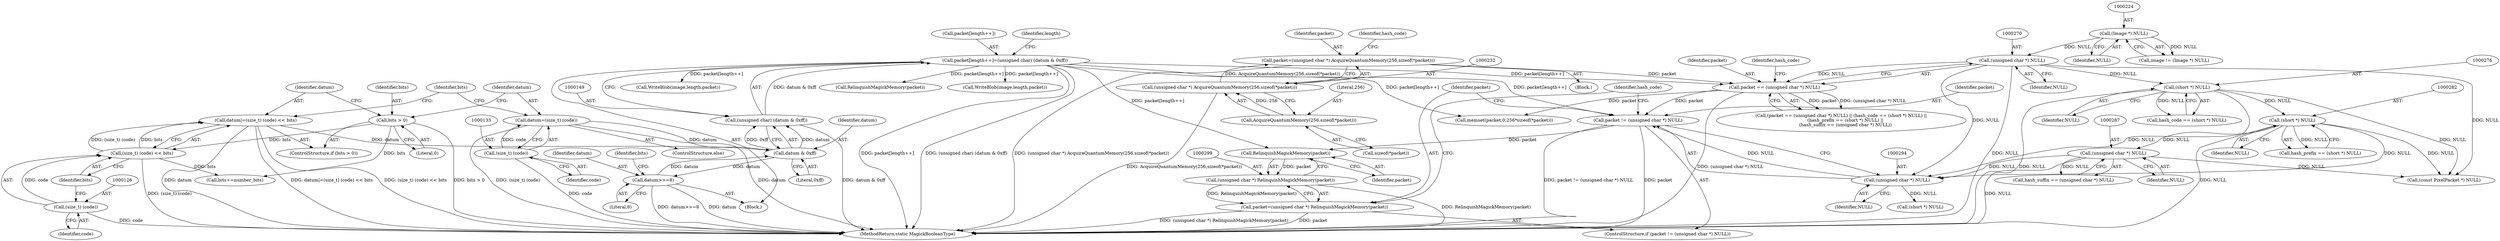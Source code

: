 digraph "0_ImageMagick6_19651f3db63fa1511ed83a348c4c82fa553f8d01@pointer" {
"1000291" [label="(Call,packet != (unsigned char *) NULL)"];
"1000267" [label="(Call,packet == (unsigned char *) NULL)"];
"1000143" [label="(Call,packet[length++]=(unsigned char) (datum & 0xff))"];
"1000148" [label="(Call,(unsigned char) (datum & 0xff))"];
"1000150" [label="(Call,datum & 0xff)"];
"1000122" [label="(Call,datum|=(size_t) (code) << bits)"];
"1000124" [label="(Call,(size_t) (code) << bits)"];
"1000125" [label="(Call,(size_t) (code))"];
"1000119" [label="(Call,bits > 0)"];
"1000174" [label="(Call,datum>>=8)"];
"1000130" [label="(Call,datum=(size_t) (code))"];
"1000132" [label="(Call,(size_t) (code))"];
"1000229" [label="(Call,packet=(unsigned char *) AcquireQuantumMemory(256,sizeof(*packet)))"];
"1000231" [label="(Call,(unsigned char *) AcquireQuantumMemory(256,sizeof(*packet)))"];
"1000233" [label="(Call,AcquireQuantumMemory(256,sizeof(*packet)))"];
"1000269" [label="(Call,(unsigned char *) NULL)"];
"1000223" [label="(Call,(Image *) NULL)"];
"1000293" [label="(Call,(unsigned char *) NULL)"];
"1000281" [label="(Call,(short *) NULL)"];
"1000275" [label="(Call,(short *) NULL)"];
"1000286" [label="(Call,(unsigned char *) NULL)"];
"1000300" [label="(Call,RelinquishMagickMemory(packet))"];
"1000298" [label="(Call,(unsigned char *) RelinquishMagickMemory(packet))"];
"1000296" [label="(Call,packet=(unsigned char *) RelinquishMagickMemory(packet))"];
"1000143" [label="(Call,packet[length++]=(unsigned char) (datum & 0xff))"];
"1000116" [label="(Block,)"];
"1000124" [label="(Call,(size_t) (code) << bits)"];
"1000857" [label="(MethodReturn,static MagickBooleanType)"];
"1000267" [label="(Call,packet == (unsigned char *) NULL)"];
"1000827" [label="(Call,WriteBlob(image,length,packet))"];
"1000283" [label="(Identifier,NULL)"];
"1000288" [label="(Identifier,NULL)"];
"1000239" [label="(Identifier,hash_code)"];
"1000275" [label="(Call,(short *) NULL)"];
"1000128" [label="(Identifier,bits)"];
"1000279" [label="(Call,hash_prefix == (short *) NULL)"];
"1000291" [label="(Call,packet != (unsigned char *) NULL)"];
"1000150" [label="(Call,datum & 0xff)"];
"1000277" [label="(Identifier,NULL)"];
"1000134" [label="(Identifier,code)"];
"1000118" [label="(ControlStructure,if (bits > 0))"];
"1000123" [label="(Identifier,datum)"];
"1000295" [label="(Identifier,NULL)"];
"1000342" [label="(Call,memset(packet,0,256*sizeof(*packet)))"];
"1000286" [label="(Call,(unsigned char *) NULL)"];
"1000296" [label="(Call,packet=(unsigned char *) RelinquishMagickMemory(packet))"];
"1000155" [label="(Identifier,length)"];
"1000152" [label="(Literal,0xff)"];
"1000125" [label="(Call,(size_t) (code))"];
"1000119" [label="(Call,bits > 0)"];
"1000174" [label="(Call,datum>>=8)"];
"1000230" [label="(Identifier,packet)"];
"1000292" [label="(Identifier,packet)"];
"1000142" [label="(Block,)"];
"1000120" [label="(Identifier,bits)"];
"1000269" [label="(Call,(unsigned char *) NULL)"];
"1000266" [label="(Call,(packet == (unsigned char *) NULL) || (hash_code == (short *) NULL) ||\n      (hash_prefix == (short *) NULL) ||\n      (hash_suffix == (unsigned char *) NULL))"];
"1000129" [label="(ControlStructure,else)"];
"1000234" [label="(Literal,256)"];
"1000127" [label="(Identifier,code)"];
"1000144" [label="(Call,packet[length++])"];
"1000229" [label="(Call,packet=(unsigned char *) AcquireQuantumMemory(256,sizeof(*packet)))"];
"1000130" [label="(Call,datum=(size_t) (code))"];
"1000178" [label="(Identifier,bits)"];
"1000281" [label="(Call,(short *) NULL)"];
"1000176" [label="(Literal,8)"];
"1000233" [label="(Call,AcquireQuantumMemory(256,sizeof(*packet)))"];
"1000301" [label="(Identifier,packet)"];
"1000135" [label="(Call,bits+=number_bits)"];
"1000290" [label="(ControlStructure,if (packet != (unsigned char *) NULL))"];
"1000121" [label="(Literal,0)"];
"1000273" [label="(Call,hash_code == (short *) NULL)"];
"1000235" [label="(Call,sizeof(*packet))"];
"1000231" [label="(Call,(unsigned char *) AcquireQuantumMemory(256,sizeof(*packet)))"];
"1000221" [label="(Call,image != (Image *) NULL)"];
"1000284" [label="(Call,hash_suffix == (unsigned char *) NULL)"];
"1000175" [label="(Identifier,datum)"];
"1000298" [label="(Call,(unsigned char *) RelinquishMagickMemory(packet))"];
"1000148" [label="(Call,(unsigned char) (datum & 0xff))"];
"1000271" [label="(Identifier,NULL)"];
"1000297" [label="(Identifier,packet)"];
"1000300" [label="(Call,RelinquishMagickMemory(packet))"];
"1000293" [label="(Call,(unsigned char *) NULL)"];
"1000132" [label="(Call,(size_t) (code))"];
"1000304" [label="(Identifier,hash_code)"];
"1000268" [label="(Identifier,packet)"];
"1000853" [label="(Call,RelinquishMagickMemory(packet))"];
"1000122" [label="(Call,datum|=(size_t) (code) << bits)"];
"1000223" [label="(Call,(Image *) NULL)"];
"1000225" [label="(Identifier,NULL)"];
"1000305" [label="(Call,(short *) NULL)"];
"1000131" [label="(Identifier,datum)"];
"1000167" [label="(Call,WriteBlob(image,length,packet))"];
"1000151" [label="(Identifier,datum)"];
"1000274" [label="(Identifier,hash_code)"];
"1000460" [label="(Call,(const PixelPacket *) NULL)"];
"1000136" [label="(Identifier,bits)"];
"1000291" -> "1000290"  [label="AST: "];
"1000291" -> "1000293"  [label="CFG: "];
"1000292" -> "1000291"  [label="AST: "];
"1000293" -> "1000291"  [label="AST: "];
"1000297" -> "1000291"  [label="CFG: "];
"1000304" -> "1000291"  [label="CFG: "];
"1000291" -> "1000857"  [label="DDG: packet != (unsigned char *) NULL"];
"1000291" -> "1000857"  [label="DDG: packet"];
"1000267" -> "1000291"  [label="DDG: packet"];
"1000143" -> "1000291"  [label="DDG: packet[length++]"];
"1000293" -> "1000291"  [label="DDG: NULL"];
"1000291" -> "1000300"  [label="DDG: packet"];
"1000267" -> "1000266"  [label="AST: "];
"1000267" -> "1000269"  [label="CFG: "];
"1000268" -> "1000267"  [label="AST: "];
"1000269" -> "1000267"  [label="AST: "];
"1000274" -> "1000267"  [label="CFG: "];
"1000266" -> "1000267"  [label="CFG: "];
"1000267" -> "1000857"  [label="DDG: (unsigned char *) NULL"];
"1000267" -> "1000266"  [label="DDG: packet"];
"1000267" -> "1000266"  [label="DDG: (unsigned char *) NULL"];
"1000143" -> "1000267"  [label="DDG: packet[length++]"];
"1000229" -> "1000267"  [label="DDG: packet"];
"1000269" -> "1000267"  [label="DDG: NULL"];
"1000267" -> "1000342"  [label="DDG: packet"];
"1000143" -> "1000142"  [label="AST: "];
"1000143" -> "1000148"  [label="CFG: "];
"1000144" -> "1000143"  [label="AST: "];
"1000148" -> "1000143"  [label="AST: "];
"1000155" -> "1000143"  [label="CFG: "];
"1000143" -> "1000857"  [label="DDG: packet[length++]"];
"1000143" -> "1000857"  [label="DDG: (unsigned char) (datum & 0xff)"];
"1000148" -> "1000143"  [label="DDG: datum & 0xff"];
"1000143" -> "1000167"  [label="DDG: packet[length++]"];
"1000143" -> "1000300"  [label="DDG: packet[length++]"];
"1000143" -> "1000342"  [label="DDG: packet[length++]"];
"1000143" -> "1000827"  [label="DDG: packet[length++]"];
"1000143" -> "1000853"  [label="DDG: packet[length++]"];
"1000148" -> "1000150"  [label="CFG: "];
"1000149" -> "1000148"  [label="AST: "];
"1000150" -> "1000148"  [label="AST: "];
"1000148" -> "1000857"  [label="DDG: datum & 0xff"];
"1000150" -> "1000148"  [label="DDG: datum"];
"1000150" -> "1000148"  [label="DDG: 0xff"];
"1000150" -> "1000152"  [label="CFG: "];
"1000151" -> "1000150"  [label="AST: "];
"1000152" -> "1000150"  [label="AST: "];
"1000122" -> "1000150"  [label="DDG: datum"];
"1000174" -> "1000150"  [label="DDG: datum"];
"1000130" -> "1000150"  [label="DDG: datum"];
"1000150" -> "1000174"  [label="DDG: datum"];
"1000122" -> "1000118"  [label="AST: "];
"1000122" -> "1000124"  [label="CFG: "];
"1000123" -> "1000122"  [label="AST: "];
"1000124" -> "1000122"  [label="AST: "];
"1000136" -> "1000122"  [label="CFG: "];
"1000122" -> "1000857"  [label="DDG: datum"];
"1000122" -> "1000857"  [label="DDG: datum|=(size_t) (code) << bits"];
"1000122" -> "1000857"  [label="DDG: (size_t) (code) << bits"];
"1000124" -> "1000122"  [label="DDG: (size_t) (code)"];
"1000124" -> "1000122"  [label="DDG: bits"];
"1000124" -> "1000128"  [label="CFG: "];
"1000125" -> "1000124"  [label="AST: "];
"1000128" -> "1000124"  [label="AST: "];
"1000124" -> "1000857"  [label="DDG: (size_t) (code)"];
"1000125" -> "1000124"  [label="DDG: code"];
"1000119" -> "1000124"  [label="DDG: bits"];
"1000124" -> "1000135"  [label="DDG: bits"];
"1000125" -> "1000127"  [label="CFG: "];
"1000126" -> "1000125"  [label="AST: "];
"1000127" -> "1000125"  [label="AST: "];
"1000128" -> "1000125"  [label="CFG: "];
"1000125" -> "1000857"  [label="DDG: code"];
"1000119" -> "1000118"  [label="AST: "];
"1000119" -> "1000121"  [label="CFG: "];
"1000120" -> "1000119"  [label="AST: "];
"1000121" -> "1000119"  [label="AST: "];
"1000123" -> "1000119"  [label="CFG: "];
"1000131" -> "1000119"  [label="CFG: "];
"1000119" -> "1000857"  [label="DDG: bits > 0"];
"1000119" -> "1000135"  [label="DDG: bits"];
"1000174" -> "1000142"  [label="AST: "];
"1000174" -> "1000176"  [label="CFG: "];
"1000175" -> "1000174"  [label="AST: "];
"1000176" -> "1000174"  [label="AST: "];
"1000178" -> "1000174"  [label="CFG: "];
"1000174" -> "1000857"  [label="DDG: datum>>=8"];
"1000174" -> "1000857"  [label="DDG: datum"];
"1000130" -> "1000129"  [label="AST: "];
"1000130" -> "1000132"  [label="CFG: "];
"1000131" -> "1000130"  [label="AST: "];
"1000132" -> "1000130"  [label="AST: "];
"1000136" -> "1000130"  [label="CFG: "];
"1000130" -> "1000857"  [label="DDG: (size_t) (code)"];
"1000130" -> "1000857"  [label="DDG: datum"];
"1000132" -> "1000130"  [label="DDG: code"];
"1000132" -> "1000134"  [label="CFG: "];
"1000133" -> "1000132"  [label="AST: "];
"1000134" -> "1000132"  [label="AST: "];
"1000132" -> "1000857"  [label="DDG: code"];
"1000229" -> "1000116"  [label="AST: "];
"1000229" -> "1000231"  [label="CFG: "];
"1000230" -> "1000229"  [label="AST: "];
"1000231" -> "1000229"  [label="AST: "];
"1000239" -> "1000229"  [label="CFG: "];
"1000229" -> "1000857"  [label="DDG: (unsigned char *) AcquireQuantumMemory(256,sizeof(*packet))"];
"1000231" -> "1000229"  [label="DDG: AcquireQuantumMemory(256,sizeof(*packet))"];
"1000231" -> "1000233"  [label="CFG: "];
"1000232" -> "1000231"  [label="AST: "];
"1000233" -> "1000231"  [label="AST: "];
"1000231" -> "1000857"  [label="DDG: AcquireQuantumMemory(256,sizeof(*packet))"];
"1000233" -> "1000231"  [label="DDG: 256"];
"1000233" -> "1000235"  [label="CFG: "];
"1000234" -> "1000233"  [label="AST: "];
"1000235" -> "1000233"  [label="AST: "];
"1000269" -> "1000271"  [label="CFG: "];
"1000270" -> "1000269"  [label="AST: "];
"1000271" -> "1000269"  [label="AST: "];
"1000269" -> "1000857"  [label="DDG: NULL"];
"1000223" -> "1000269"  [label="DDG: NULL"];
"1000269" -> "1000275"  [label="DDG: NULL"];
"1000269" -> "1000293"  [label="DDG: NULL"];
"1000269" -> "1000460"  [label="DDG: NULL"];
"1000223" -> "1000221"  [label="AST: "];
"1000223" -> "1000225"  [label="CFG: "];
"1000224" -> "1000223"  [label="AST: "];
"1000225" -> "1000223"  [label="AST: "];
"1000221" -> "1000223"  [label="CFG: "];
"1000223" -> "1000221"  [label="DDG: NULL"];
"1000293" -> "1000295"  [label="CFG: "];
"1000294" -> "1000293"  [label="AST: "];
"1000295" -> "1000293"  [label="AST: "];
"1000281" -> "1000293"  [label="DDG: NULL"];
"1000275" -> "1000293"  [label="DDG: NULL"];
"1000286" -> "1000293"  [label="DDG: NULL"];
"1000293" -> "1000305"  [label="DDG: NULL"];
"1000281" -> "1000279"  [label="AST: "];
"1000281" -> "1000283"  [label="CFG: "];
"1000282" -> "1000281"  [label="AST: "];
"1000283" -> "1000281"  [label="AST: "];
"1000279" -> "1000281"  [label="CFG: "];
"1000281" -> "1000857"  [label="DDG: NULL"];
"1000281" -> "1000279"  [label="DDG: NULL"];
"1000275" -> "1000281"  [label="DDG: NULL"];
"1000281" -> "1000286"  [label="DDG: NULL"];
"1000281" -> "1000460"  [label="DDG: NULL"];
"1000275" -> "1000273"  [label="AST: "];
"1000275" -> "1000277"  [label="CFG: "];
"1000276" -> "1000275"  [label="AST: "];
"1000277" -> "1000275"  [label="AST: "];
"1000273" -> "1000275"  [label="CFG: "];
"1000275" -> "1000857"  [label="DDG: NULL"];
"1000275" -> "1000273"  [label="DDG: NULL"];
"1000275" -> "1000460"  [label="DDG: NULL"];
"1000286" -> "1000284"  [label="AST: "];
"1000286" -> "1000288"  [label="CFG: "];
"1000287" -> "1000286"  [label="AST: "];
"1000288" -> "1000286"  [label="AST: "];
"1000284" -> "1000286"  [label="CFG: "];
"1000286" -> "1000857"  [label="DDG: NULL"];
"1000286" -> "1000284"  [label="DDG: NULL"];
"1000286" -> "1000460"  [label="DDG: NULL"];
"1000300" -> "1000298"  [label="AST: "];
"1000300" -> "1000301"  [label="CFG: "];
"1000301" -> "1000300"  [label="AST: "];
"1000298" -> "1000300"  [label="CFG: "];
"1000300" -> "1000298"  [label="DDG: packet"];
"1000298" -> "1000296"  [label="AST: "];
"1000299" -> "1000298"  [label="AST: "];
"1000296" -> "1000298"  [label="CFG: "];
"1000298" -> "1000857"  [label="DDG: RelinquishMagickMemory(packet)"];
"1000298" -> "1000296"  [label="DDG: RelinquishMagickMemory(packet)"];
"1000296" -> "1000290"  [label="AST: "];
"1000297" -> "1000296"  [label="AST: "];
"1000304" -> "1000296"  [label="CFG: "];
"1000296" -> "1000857"  [label="DDG: (unsigned char *) RelinquishMagickMemory(packet)"];
"1000296" -> "1000857"  [label="DDG: packet"];
}
